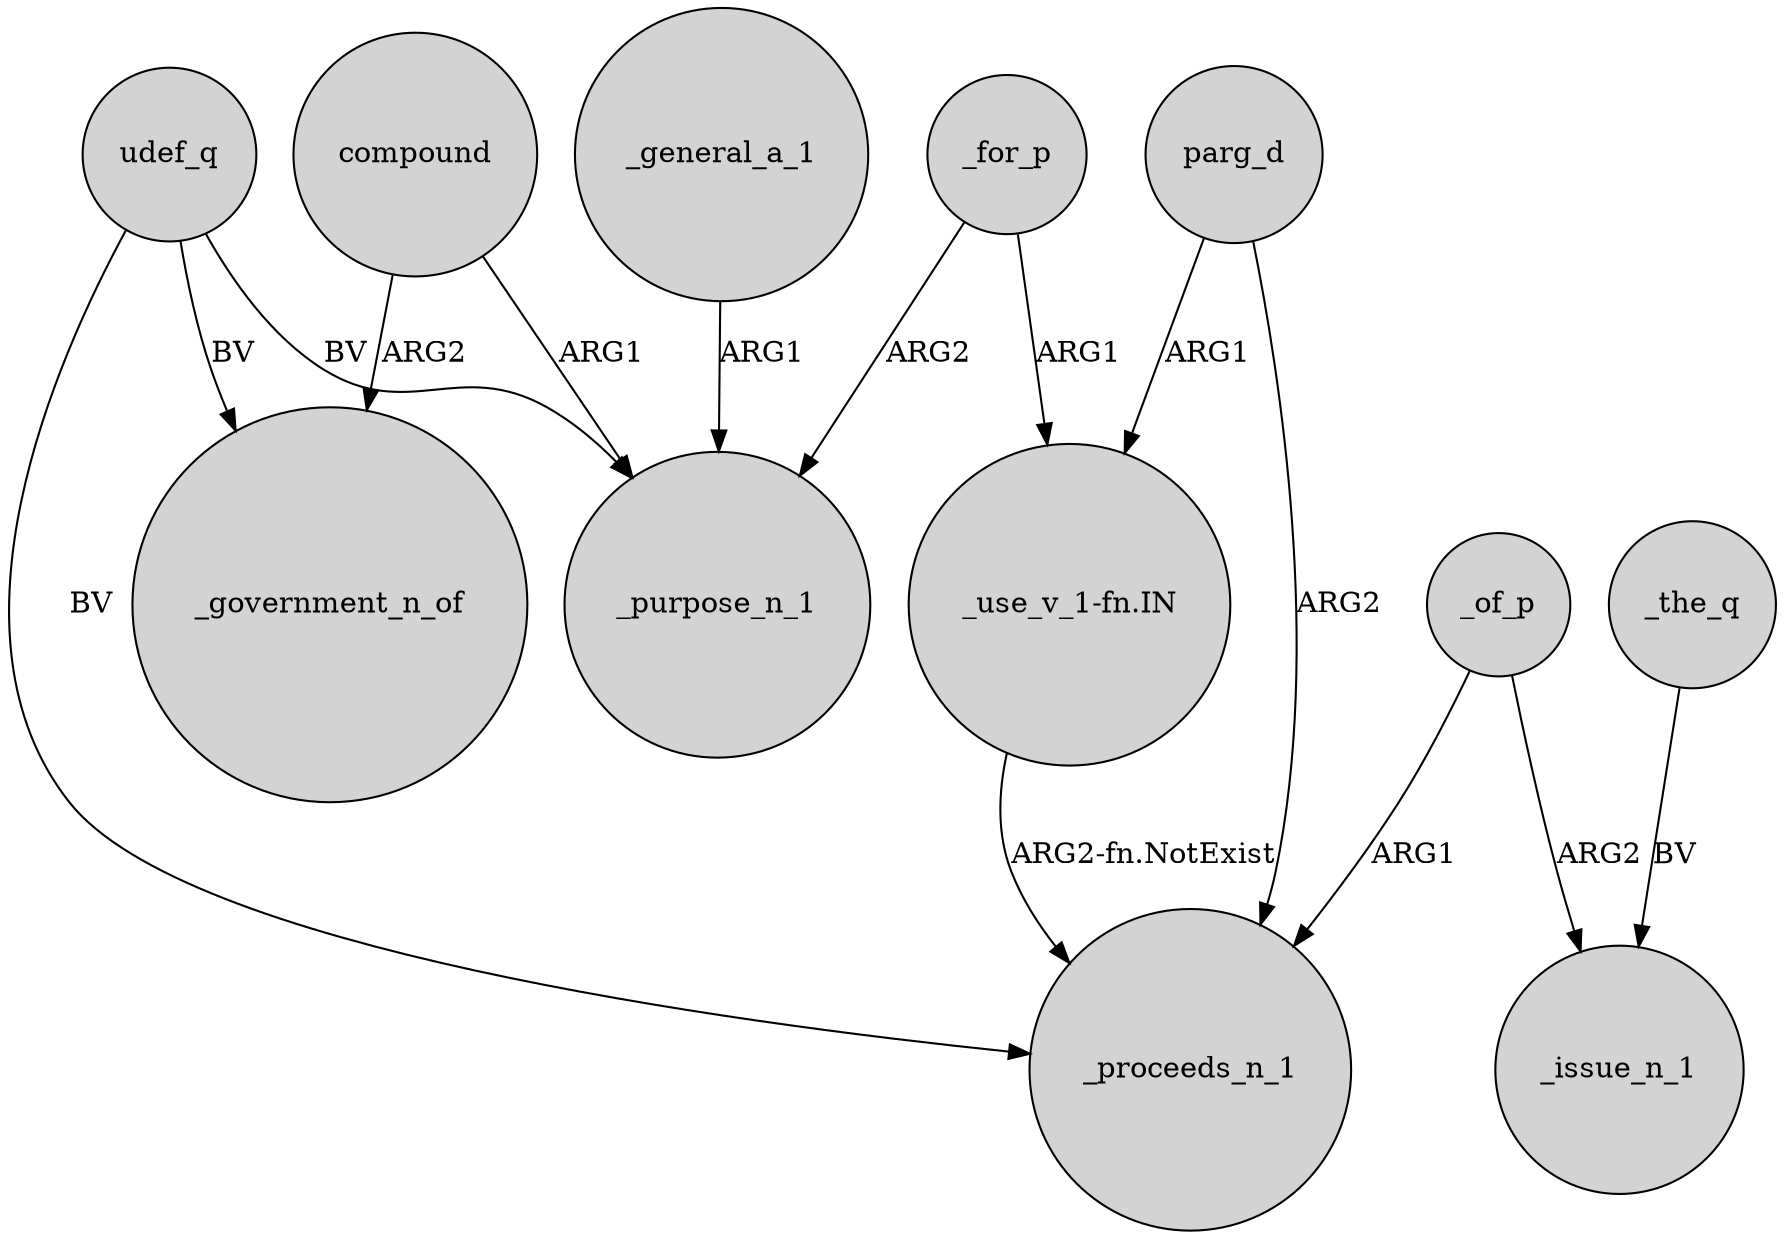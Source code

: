 digraph {
	node [shape=circle style=filled]
	udef_q -> _purpose_n_1 [label=BV]
	_for_p -> "_use_v_1-fn.IN" [label=ARG1]
	compound -> _purpose_n_1 [label=ARG1]
	parg_d -> "_use_v_1-fn.IN" [label=ARG1]
	_the_q -> _issue_n_1 [label=BV]
	_for_p -> _purpose_n_1 [label=ARG2]
	_of_p -> _issue_n_1 [label=ARG2]
	parg_d -> _proceeds_n_1 [label=ARG2]
	_general_a_1 -> _purpose_n_1 [label=ARG1]
	"_use_v_1-fn.IN" -> _proceeds_n_1 [label="ARG2-fn.NotExist"]
	compound -> _government_n_of [label=ARG2]
	udef_q -> _government_n_of [label=BV]
	_of_p -> _proceeds_n_1 [label=ARG1]
	udef_q -> _proceeds_n_1 [label=BV]
}

